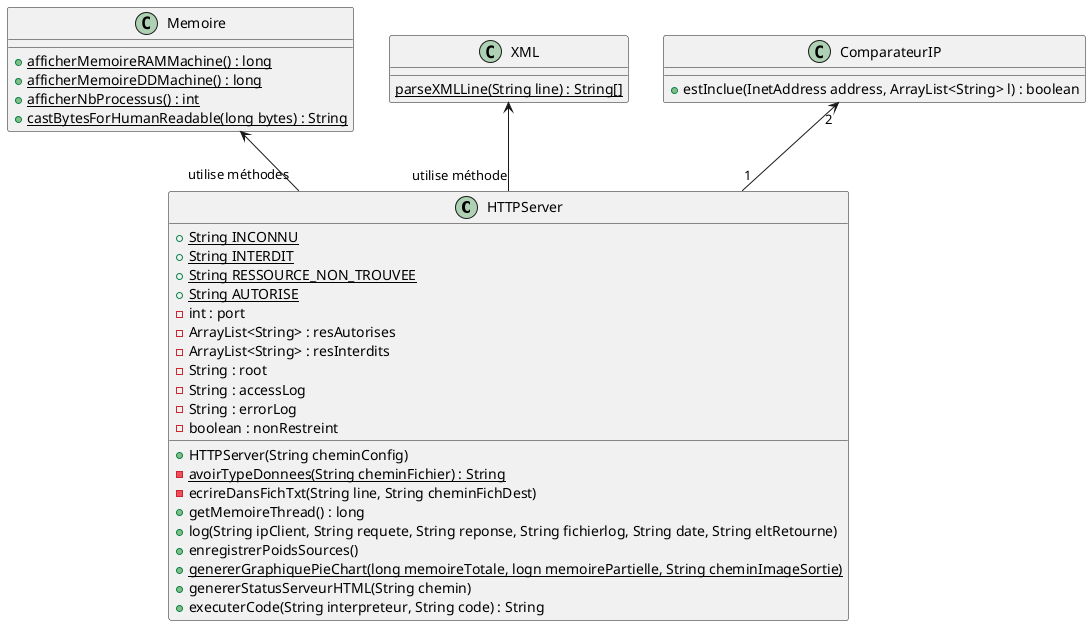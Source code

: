 @startuml

class HTTPServer{
    {static} + String INCONNU
    {static} + String INTERDIT
    {static} + String RESSOURCE_NON_TROUVEE
    {static} + String AUTORISE
    - int : port
    - ArrayList<String> : resAutorises
    - ArrayList<String> : resInterdits
    - String : root
    - String : accessLog
    - String : errorLog
    - boolean : nonRestreint
    + HTTPServer(String cheminConfig)
    {static} - avoirTypeDonnees(String cheminFichier) : String
    - ecrireDansFichTxt(String line, String cheminFichDest)
    + getMemoireThread() : long
    + log(String ipClient, String requete, String reponse, String fichierlog, String date, String eltRetourne)
    + enregistrerPoidsSources()
    {static} + genererGraphiquePieChart(long memoireTotale, logn memoirePartielle, String cheminImageSortie)
    + genererStatusServeurHTML(String chemin)
    + executerCode(String interpreteur, String code) : String
}

class Memoire{
  {static} + afficherMemoireRAMMachine() : long
  {static} + afficherMemoireDDMachine() : long
  {static} + afficherNbProcessus() : int
  {static} + castBytesForHumanReadable(long bytes) : String
}

class XML{
  {static} parseXMLLine(String line) : String[]
}


class ComparateurIP{
  + estInclue(InetAddress address, ArrayList<String> l) : boolean
}

ComparateurIP "2" <-- "1" HTTPServer
XML <-- "utilise méthode" HTTPServer
Memoire <-- "utilise méthodes" HTTPServer
@enduml